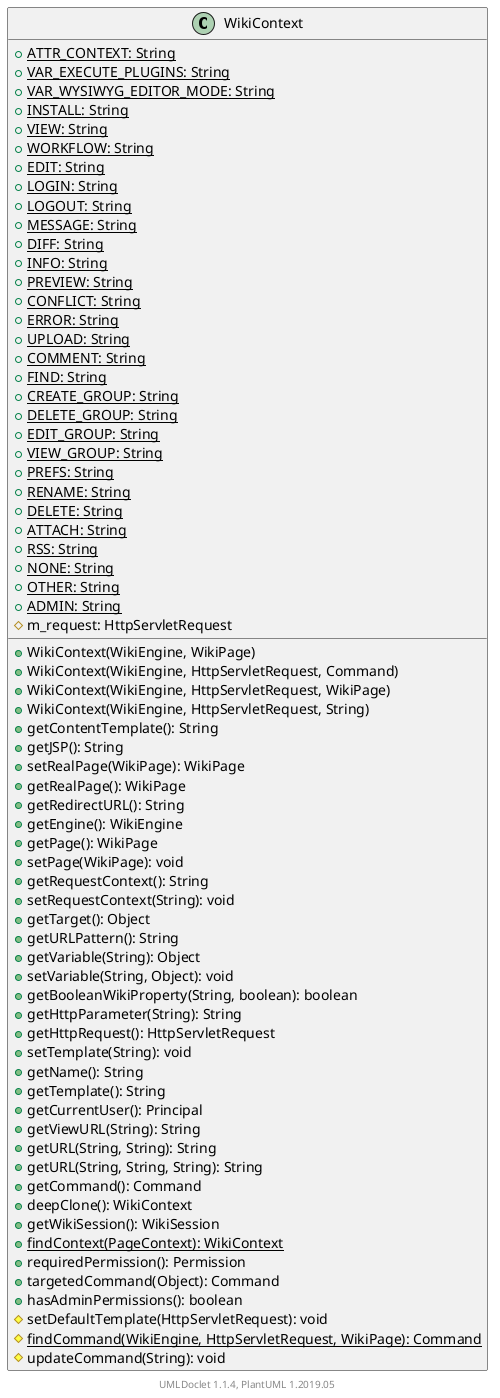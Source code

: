@startuml

    class WikiContext [[WikiContext.html]] {
        {static} +ATTR_CONTEXT: String
        {static} +VAR_EXECUTE_PLUGINS: String
        {static} +VAR_WYSIWYG_EDITOR_MODE: String
        {static} +INSTALL: String
        {static} +VIEW: String
        {static} +WORKFLOW: String
        {static} +EDIT: String
        {static} +LOGIN: String
        {static} +LOGOUT: String
        {static} +MESSAGE: String
        {static} +DIFF: String
        {static} +INFO: String
        {static} +PREVIEW: String
        {static} +CONFLICT: String
        {static} +ERROR: String
        {static} +UPLOAD: String
        {static} +COMMENT: String
        {static} +FIND: String
        {static} +CREATE_GROUP: String
        {static} +DELETE_GROUP: String
        {static} +EDIT_GROUP: String
        {static} +VIEW_GROUP: String
        {static} +PREFS: String
        {static} +RENAME: String
        {static} +DELETE: String
        {static} +ATTACH: String
        {static} +RSS: String
        {static} +NONE: String
        {static} +OTHER: String
        {static} +ADMIN: String
        #m_request: HttpServletRequest
        +WikiContext(WikiEngine, WikiPage)
        +WikiContext(WikiEngine, HttpServletRequest, Command)
        +WikiContext(WikiEngine, HttpServletRequest, WikiPage)
        +WikiContext(WikiEngine, HttpServletRequest, String)
        +getContentTemplate(): String
        +getJSP(): String
        +setRealPage(WikiPage): WikiPage
        +getRealPage(): WikiPage
        +getRedirectURL(): String
        +getEngine(): WikiEngine
        +getPage(): WikiPage
        +setPage(WikiPage): void
        +getRequestContext(): String
        +setRequestContext(String): void
        +getTarget(): Object
        +getURLPattern(): String
        +getVariable(String): Object
        +setVariable(String, Object): void
        +getBooleanWikiProperty(String, boolean): boolean
        +getHttpParameter(String): String
        +getHttpRequest(): HttpServletRequest
        +setTemplate(String): void
        +getName(): String
        +getTemplate(): String
        +getCurrentUser(): Principal
        +getViewURL(String): String
        +getURL(String, String): String
        +getURL(String, String, String): String
        +getCommand(): Command
        +deepClone(): WikiContext
        +getWikiSession(): WikiSession
        {static} +findContext(PageContext): WikiContext
        +requiredPermission(): Permission
        +targetedCommand(Object): Command
        +hasAdminPermissions(): boolean
        #setDefaultTemplate(HttpServletRequest): void
        {static} #findCommand(WikiEngine, HttpServletRequest, WikiPage): Command
        #updateCommand(String): void
    }


    center footer UMLDoclet 1.1.4, PlantUML 1.2019.05
@enduml
